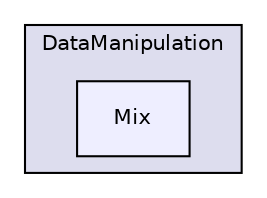 digraph "C:/Users/ddieffenthaler/Desktop/SVN/source/greet-dev/main/PlugInsInterfaces/DataManipulation/Mix" {
  compound=true
  node [ fontsize="10", fontname="Helvetica"];
  edge [ labelfontsize="10", labelfontname="Helvetica"];
  subgraph clusterdir_4447585ba52742a0dc2cedb93a1eef48 {
    graph [ bgcolor="#ddddee", pencolor="black", label="DataManipulation" fontname="Helvetica", fontsize="10", URL="dir_4447585ba52742a0dc2cedb93a1eef48.html"]
  dir_bc373aaffeb466d2b4097581a0385211 [shape=box, label="Mix", style="filled", fillcolor="#eeeeff", pencolor="black", URL="dir_bc373aaffeb466d2b4097581a0385211.html"];
  }
}
